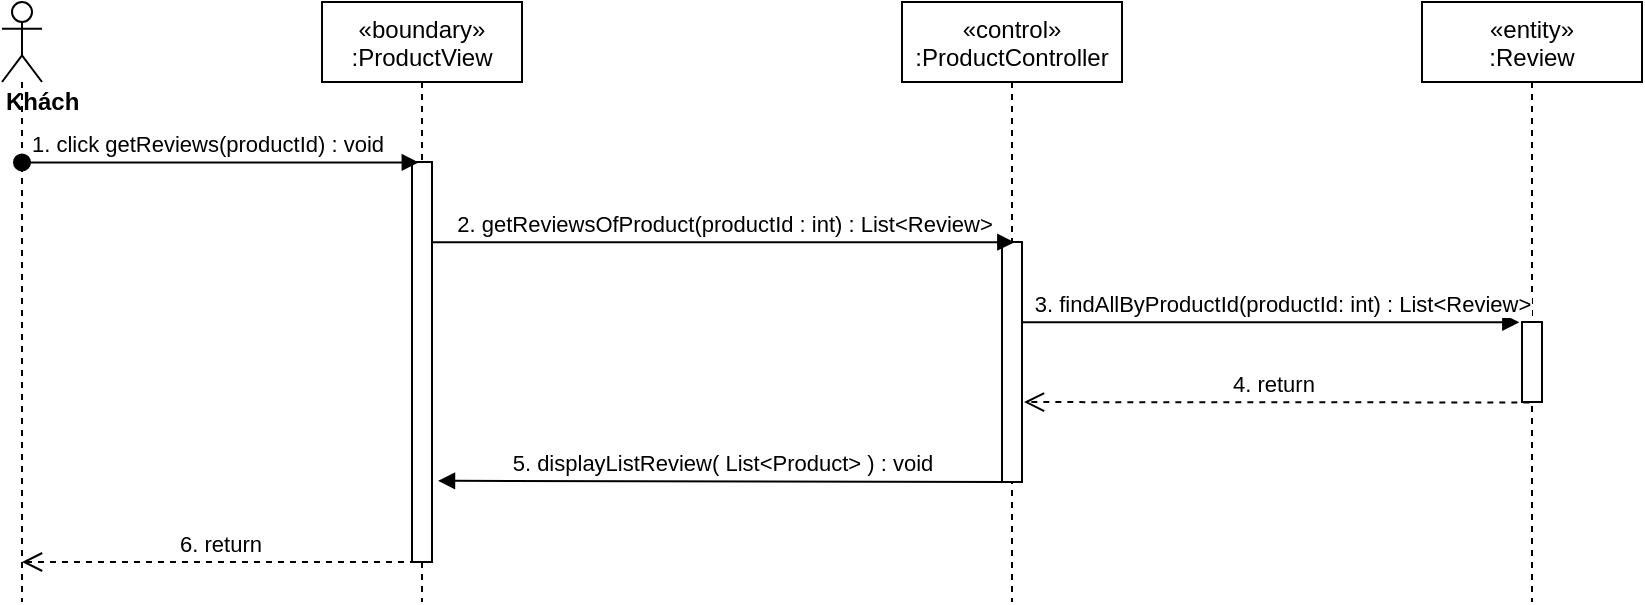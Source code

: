 <mxfile version="14.7.6" type="device"><diagram id="kgpKYQtTHZ0yAKxKKP6v" name="Page-1"><mxGraphModel dx="1038" dy="521" grid="1" gridSize="10" guides="1" tooltips="1" connect="1" arrows="1" fold="1" page="1" pageScale="1" pageWidth="850" pageHeight="1100" math="0" shadow="0"><root><mxCell id="0"/><mxCell id="1" parent="0"/><mxCell id="Ly-g7zfynSftRaa983kj-1" value="«boundary»&#10;:ProductView" style="shape=umlLifeline;perimeter=lifelinePerimeter;container=1;collapsible=0;recursiveResize=0;rounded=0;shadow=0;strokeWidth=1;" parent="1" vertex="1"><mxGeometry x="260" y="80" width="100" height="300" as="geometry"/></mxCell><mxCell id="Ly-g7zfynSftRaa983kj-2" value="" style="points=[];perimeter=orthogonalPerimeter;rounded=0;shadow=0;strokeWidth=1;" parent="Ly-g7zfynSftRaa983kj-1" vertex="1"><mxGeometry x="45" y="80" width="10" height="200" as="geometry"/></mxCell><mxCell id="Ly-g7zfynSftRaa983kj-4" value="«control»&#10;:ProductController" style="shape=umlLifeline;perimeter=lifelinePerimeter;container=1;collapsible=0;recursiveResize=0;rounded=0;shadow=0;strokeWidth=1;" parent="1" vertex="1"><mxGeometry x="550" y="80" width="110" height="300" as="geometry"/></mxCell><mxCell id="Ly-g7zfynSftRaa983kj-5" value="" style="points=[];perimeter=orthogonalPerimeter;rounded=0;shadow=0;strokeWidth=1;" parent="Ly-g7zfynSftRaa983kj-4" vertex="1"><mxGeometry x="50" y="120" width="10" height="120" as="geometry"/></mxCell><mxCell id="Ly-g7zfynSftRaa983kj-6" value="&lt;div&gt;&lt;b&gt;Khách&lt;/b&gt;&lt;/div&gt;" style="shape=umlLifeline;participant=umlActor;perimeter=lifelinePerimeter;whiteSpace=wrap;html=1;container=1;collapsible=0;recursiveResize=0;verticalAlign=top;spacingTop=36;outlineConnect=0;align=left;" parent="1" vertex="1"><mxGeometry x="100" y="80" width="20" height="300" as="geometry"/></mxCell><mxCell id="Ly-g7zfynSftRaa983kj-7" value="1. click getReviews(productId) : void" style="verticalAlign=bottom;startArrow=oval;endArrow=block;startSize=8;shadow=0;strokeWidth=1;entryX=0.34;entryY=0.001;entryDx=0;entryDy=0;entryPerimeter=0;" parent="1" source="Ly-g7zfynSftRaa983kj-6" target="Ly-g7zfynSftRaa983kj-2" edge="1"><mxGeometry x="-0.06" relative="1" as="geometry"><mxPoint x="100" y="170" as="sourcePoint"/><mxPoint as="offset"/></mxGeometry></mxCell><mxCell id="Ly-g7zfynSftRaa983kj-10" value="2. getReviewsOfProduct(productId : int) : List&amp;lt;Review&amp;gt;" style="html=1;verticalAlign=bottom;endArrow=block;entryX=0.617;entryY=0.001;entryDx=0;entryDy=0;entryPerimeter=0;" parent="1" source="Ly-g7zfynSftRaa983kj-2" target="Ly-g7zfynSftRaa983kj-5" edge="1"><mxGeometry width="80" relative="1" as="geometry"><mxPoint x="320" y="248" as="sourcePoint"/><mxPoint x="500" y="210" as="targetPoint"/></mxGeometry></mxCell><mxCell id="Ly-g7zfynSftRaa983kj-12" value="«entity»&#10;:Review" style="shape=umlLifeline;perimeter=lifelinePerimeter;container=1;collapsible=0;recursiveResize=0;rounded=0;shadow=0;strokeWidth=1;" parent="1" vertex="1"><mxGeometry x="810" y="80" width="110" height="300" as="geometry"/></mxCell><mxCell id="Ly-g7zfynSftRaa983kj-13" value="" style="points=[];perimeter=orthogonalPerimeter;rounded=0;shadow=0;strokeWidth=1;" parent="Ly-g7zfynSftRaa983kj-12" vertex="1"><mxGeometry x="50" y="160" width="10" height="40" as="geometry"/></mxCell><mxCell id="Ly-g7zfynSftRaa983kj-14" value="3. findAllByProductId(productId: int) : List&amp;lt;Review&amp;gt;" style="html=1;verticalAlign=bottom;endArrow=block;entryX=-0.133;entryY=0.004;entryDx=0;entryDy=0;entryPerimeter=0;" parent="1" source="Ly-g7zfynSftRaa983kj-5" target="Ly-g7zfynSftRaa983kj-13" edge="1"><mxGeometry x="0.041" width="80" relative="1" as="geometry"><mxPoint x="895" y="255.12" as="sourcePoint"/><mxPoint x="1000" y="190" as="targetPoint"/><mxPoint as="offset"/></mxGeometry></mxCell><mxCell id="Ly-g7zfynSftRaa983kj-15" value="4. return&amp;nbsp;" style="html=1;verticalAlign=bottom;endArrow=open;dashed=1;endSize=8;exitX=0.367;exitY=1.006;exitDx=0;exitDy=0;exitPerimeter=0;entryX=1.1;entryY=0.667;entryDx=0;entryDy=0;entryPerimeter=0;" parent="1" source="Ly-g7zfynSftRaa983kj-13" target="Ly-g7zfynSftRaa983kj-5" edge="1"><mxGeometry relative="1" as="geometry"><mxPoint x="1000" y="360" as="sourcePoint"/><mxPoint x="894" y="285.04" as="targetPoint"/></mxGeometry></mxCell><mxCell id="Ly-g7zfynSftRaa983kj-17" value="5. displayListReview( List&lt;Product&gt; ) : void" style="verticalAlign=bottom;endArrow=block;shadow=0;strokeWidth=1;exitX=0.3;exitY=1;exitDx=0;exitDy=0;exitPerimeter=0;entryX=1.3;entryY=0.797;entryDx=0;entryDy=0;entryPerimeter=0;" parent="1" source="Ly-g7zfynSftRaa983kj-5" target="Ly-g7zfynSftRaa983kj-2" edge="1"><mxGeometry relative="1" as="geometry"><mxPoint x="590" y="292" as="sourcePoint"/><mxPoint x="320" y="320" as="targetPoint"/></mxGeometry></mxCell><mxCell id="6CDiKVuezSByssZ_yxAu-1" value="6. return" style="html=1;verticalAlign=bottom;endArrow=open;dashed=1;endSize=8;exitX=0.2;exitY=1;exitDx=0;exitDy=0;exitPerimeter=0;" parent="1" source="Ly-g7zfynSftRaa983kj-2" target="Ly-g7zfynSftRaa983kj-6" edge="1"><mxGeometry relative="1" as="geometry"><mxPoint x="600" y="220" as="sourcePoint"/><mxPoint x="520" y="220" as="targetPoint"/></mxGeometry></mxCell></root></mxGraphModel></diagram></mxfile>